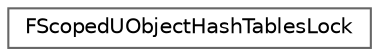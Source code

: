 digraph "Graphical Class Hierarchy"
{
 // INTERACTIVE_SVG=YES
 // LATEX_PDF_SIZE
  bgcolor="transparent";
  edge [fontname=Helvetica,fontsize=10,labelfontname=Helvetica,labelfontsize=10];
  node [fontname=Helvetica,fontsize=10,shape=box,height=0.2,width=0.4];
  rankdir="LR";
  Node0 [id="Node000000",label="FScopedUObjectHashTablesLock",height=0.2,width=0.4,color="grey40", fillcolor="white", style="filled",URL="$d7/d23/classFScopedUObjectHashTablesLock.html",tooltip="Helper class for scoped hash tables lock."];
}
